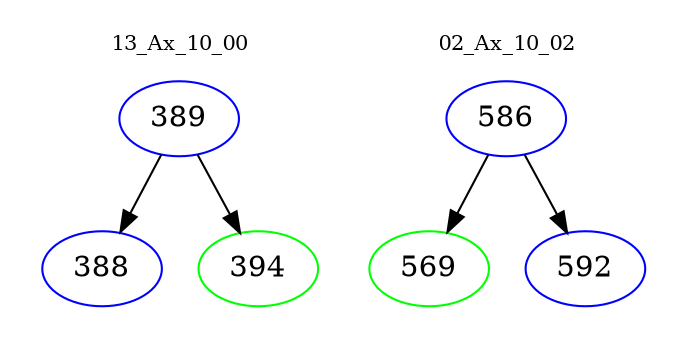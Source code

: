digraph{
subgraph cluster_0 {
color = white
label = "13_Ax_10_00";
fontsize=10;
T0_389 [label="389", color="blue"]
T0_389 -> T0_388 [color="black"]
T0_388 [label="388", color="blue"]
T0_389 -> T0_394 [color="black"]
T0_394 [label="394", color="green"]
}
subgraph cluster_1 {
color = white
label = "02_Ax_10_02";
fontsize=10;
T1_586 [label="586", color="blue"]
T1_586 -> T1_569 [color="black"]
T1_569 [label="569", color="green"]
T1_586 -> T1_592 [color="black"]
T1_592 [label="592", color="blue"]
}
}
